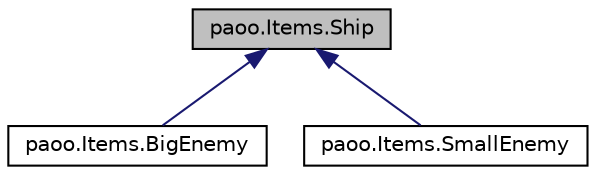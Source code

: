 digraph "paoo.Items.Ship"
{
 // LATEX_PDF_SIZE
  edge [fontname="Helvetica",fontsize="10",labelfontname="Helvetica",labelfontsize="10"];
  node [fontname="Helvetica",fontsize="10",shape=record];
  Node0 [label="paoo.Items.Ship",height=0.2,width=0.4,color="black", fillcolor="grey75", style="filled", fontcolor="black",tooltip=" "];
  Node0 -> Node1 [dir="back",color="midnightblue",fontsize="10",style="solid",fontname="Helvetica"];
  Node1 [label="paoo.Items.BigEnemy",height=0.2,width=0.4,color="black", fillcolor="white", style="filled",URL="$classpaoo_1_1_items_1_1_big_enemy.html",tooltip=" "];
  Node0 -> Node2 [dir="back",color="midnightblue",fontsize="10",style="solid",fontname="Helvetica"];
  Node2 [label="paoo.Items.SmallEnemy",height=0.2,width=0.4,color="black", fillcolor="white", style="filled",URL="$classpaoo_1_1_items_1_1_small_enemy.html",tooltip=" "];
}
